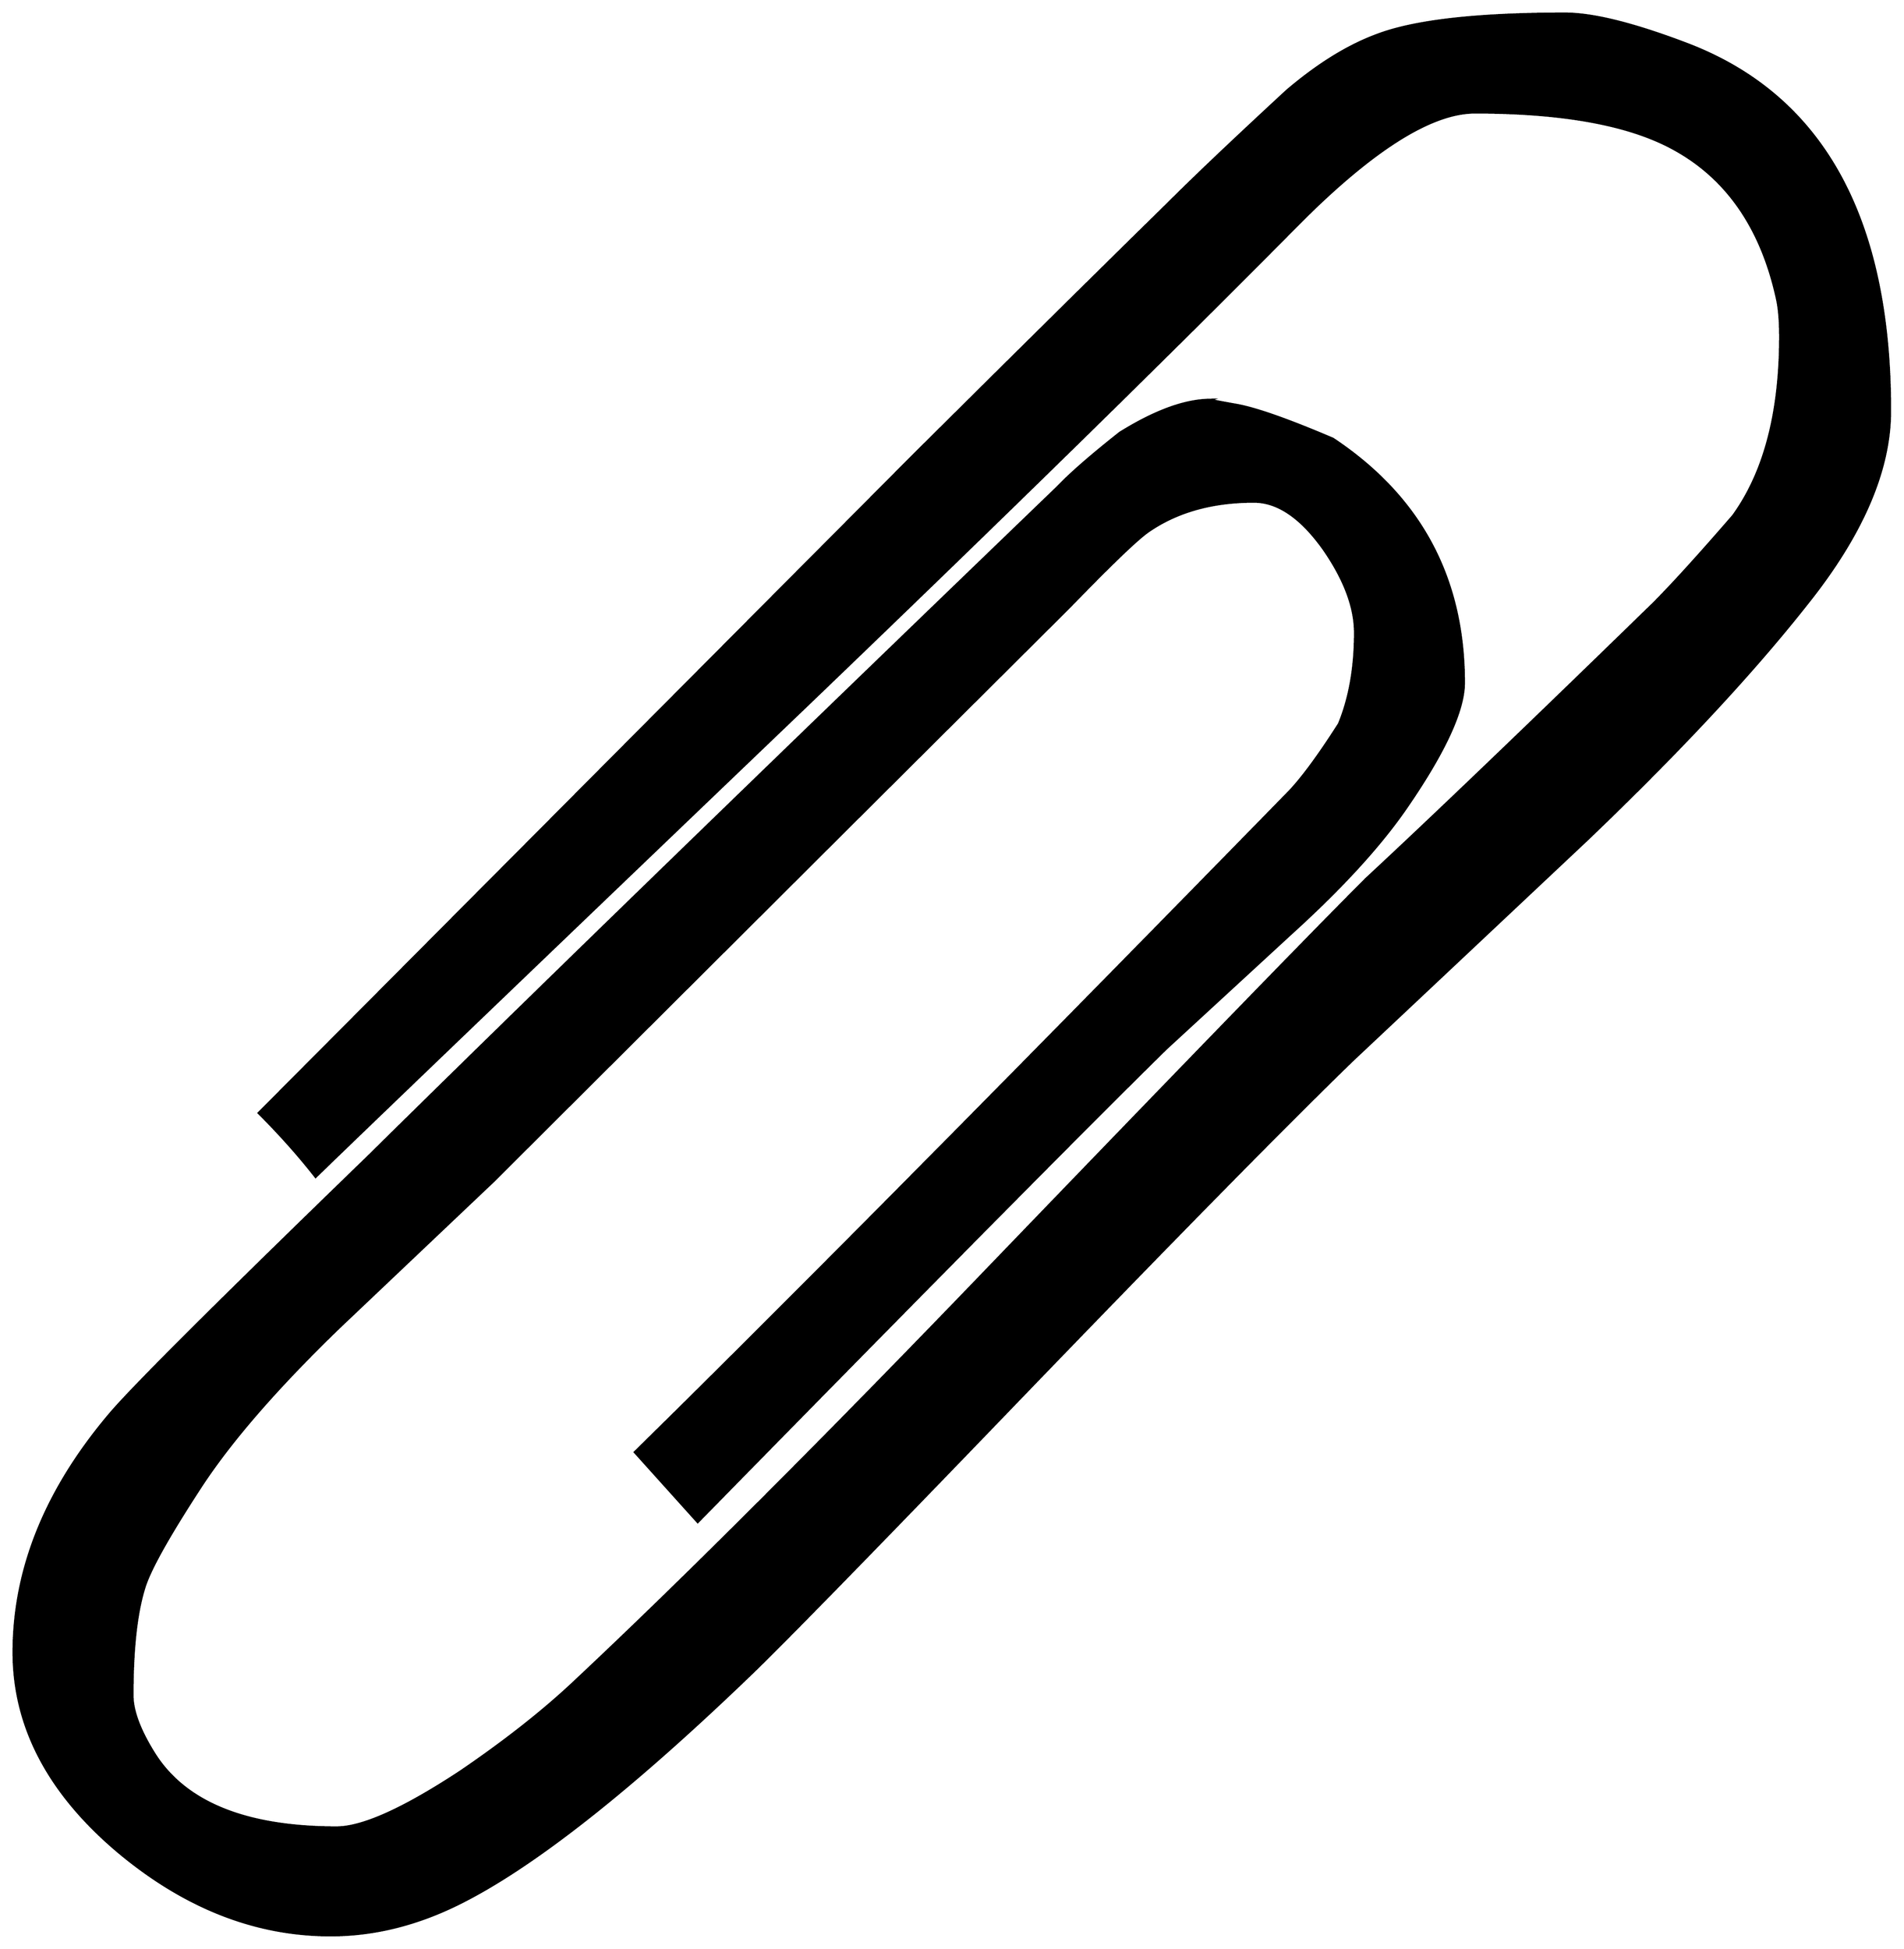 


\begin{tikzpicture}[y=0.80pt, x=0.80pt, yscale=-1.0, xscale=1.0, inner sep=0pt, outer sep=0pt]
\begin{scope}[shift={(100.0,1710.0)},nonzero rule]
  \path[draw=.,fill=.,line width=1.600pt] (1958.0,-1150.0) ..
    controls (1958.0,-1090.667) and (1930.333,-1026.333) ..
    (1875.0,-957.0) .. controls (1820.333,-887.667) and
    (1747.0,-809.0) .. (1655.0,-721.0) .. controls
    (1576.333,-647.0) and (1498.0,-573.333) .. (1420.0,-500.0) ..
    controls (1350.0,-432.0) and (1235.667,-315.667) ..
    (1077.0,-151.0) .. controls (936.333,-5.0) and (849.667,83.667) ..
    (817.0,115.0) .. controls (700.333,227.0) and (606.0,301.667) ..
    (534.0,339.0) .. controls (489.333,362.333) and (444.333,374.0) ..
    (399.0,374.0) .. controls (323.667,374.0) and (252.667,346.0) ..
    (186.0,290.0) .. controls (116.667,231.333) and (82.0,165.0) ..
    (82.0,91.0) .. controls (82.0,7.667) and (114.333,-72.0) ..
    (179.0,-148.0) .. controls (202.333,-175.333) and (288.0,-260.667)
    .. (436.0,-404.0) .. controls (588.0,-554.0) and
    (818.0,-777.333) .. (1126.0,-1074.0) .. controls
    (1138.667,-1087.333) and (1159.333,-1105.333) .. (1188.0,-1128.0) ..
    controls (1223.333,-1150.0) and (1253.667,-1161.0) ..
    (1279.0,-1161.0) .. controls (1277.0,-1161.0) and
    (1285.333,-1159.333) .. (1304.0,-1156.0) .. controls
    (1323.333,-1152.667) and (1355.667,-1141.333) .. (1401.0,-1122.0) ..
    controls (1488.333,-1064.0) and (1532.0,-982.667) ..
    (1532.0,-878.0) .. controls (1532.0,-850.667) and
    (1513.0,-809.333) .. (1475.0,-754.0) .. controls
    (1449.0,-716.0) and (1410.667,-674.0) .. (1360.0,-628.0) ..
    controls (1318.0,-589.333) and (1276.0,-550.667) ..
    (1234.0,-512.0) .. controls (1151.333,-430.667) and
    (995.333,-273.0) .. (766.0,-39.0) -- (703.0,-109.0) ..
    controls (850.333,-253.667) and (1068.333,-473.667) ..
    (1357.0,-769.0) .. controls (1370.333,-783.0) and
    (1387.0,-805.667) .. (1407.0,-837.0) .. controls
    (1417.667,-863.0) and (1423.0,-893.333) .. (1423.0,-928.0) ..
    controls (1423.0,-953.333) and (1412.667,-981.0) ..
    (1392.0,-1011.0) .. controls (1369.333,-1043.0) and
    (1346.0,-1059.0) .. (1322.0,-1059.0) .. controls
    (1280.0,-1059.0) and (1244.667,-1049.0) .. (1216.0,-1029.0) ..
    controls (1204.667,-1021.0) and (1178.333,-995.667) ..
    (1137.0,-953.0) .. controls (1009.0,-825.667) and
    (817.333,-634.667) .. (562.0,-380.0) .. controls (510.667,-331.333)
    and (459.0,-282.333) .. (407.0,-233.0) .. controls
    (345.0,-173.0) and (299.0,-120.0) .. (269.0,-74.0) ..
    controls (239.0,-28.0) and (220.667,4.333) .. (214.0,23.0) ..
    controls (205.333,48.333) and (201.0,85.333) .. (201.0,134.0) ..
    controls (201.0,149.333) and (208.0,168.333) .. (222.0,191.0) ..
    controls (252.667,241.0) and (313.667,266.0) .. (405.0,266.0) ..
    controls (431.0,266.0) and (472.333,247.333) .. (529.0,210.0) ..
    controls (573.0,180.0) and (610.333,150.667) .. (641.0,122.0) ..
    controls (746.333,23.333) and (879.667,-109.667) .. (1041.0,-277.0)
    .. controls (1247.667,-491.667) and (1378.667,-626.667) ..
    (1434.0,-682.0) .. controls (1498.667,-742.0) and
    (1594.333,-833.667) .. (1721.0,-957.0) .. controls
    (1739.667,-975.667) and (1766.333,-1005.0) .. (1801.0,-1045.0) ..
    controls (1832.333,-1088.333) and (1848.0,-1148.0) ..
    (1848.0,-1224.0) .. controls (1848.0,-1239.333) and
    (1847.0,-1251.667) .. (1845.0,-1261.0) .. controls
    (1829.0,-1335.0) and (1792.333,-1386.333) .. (1735.0,-1415.0) ..
    controls (1691.0,-1437.0) and (1627.0,-1448.0) ..
    (1543.0,-1448.0) .. controls (1499.0,-1448.0) and
    (1439.667,-1410.333) .. (1365.0,-1335.0) .. controls
    (1239.667,-1208.333) and (1077.0,-1049.0) .. (877.0,-857.0) ..
    controls (595.0,-587.0) and (430.667,-429.333) .. (384.0,-384.0)
    .. controls (367.333,-405.333) and (348.333,-426.667) ..
    (327.0,-448.0) -- (981.0,-1105.0) .. controls
    (1083.667,-1207.0) and (1169.333,-1291.667) .. (1238.0,-1359.0) ..
    controls (1263.333,-1384.333) and (1302.333,-1421.333) ..
    (1355.0,-1470.0) .. controls (1386.333,-1496.667) and
    (1416.667,-1515.333) .. (1446.0,-1526.0) .. controls
    (1483.333,-1540.0) and (1545.667,-1547.0) .. (1633.0,-1547.0) ..
    controls (1661.0,-1547.0) and (1701.333,-1537.0) ..
    (1754.0,-1517.0) .. controls (1890.0,-1465.667) and
    (1958.0,-1343.333) .. (1958.0,-1150.0) -- cycle;
\end{scope}

\end{tikzpicture}

